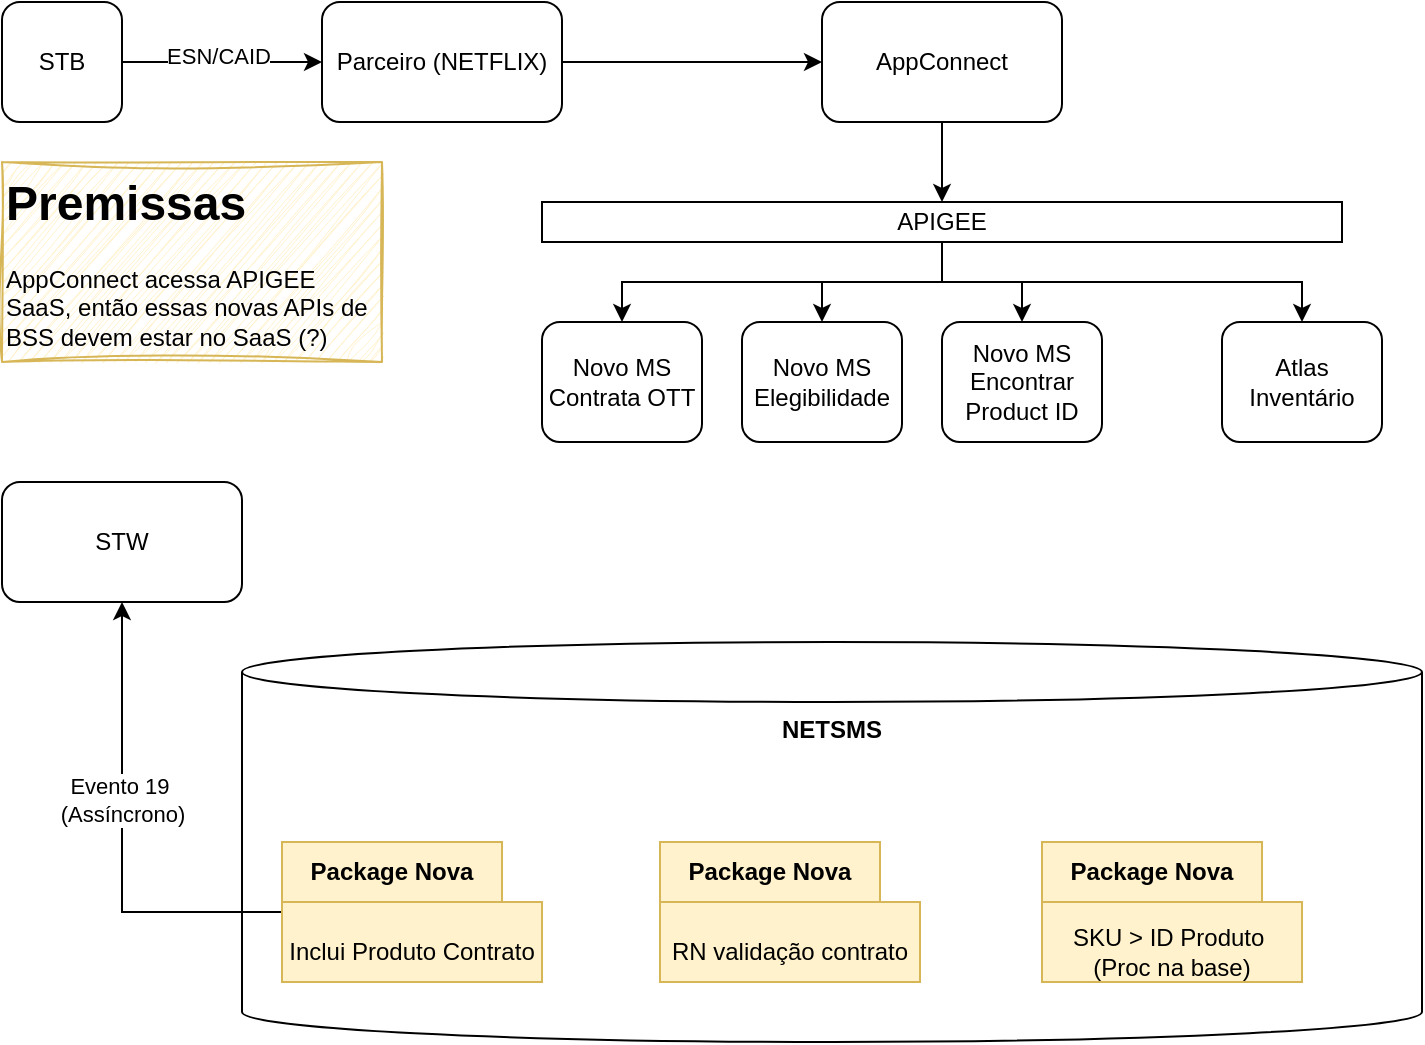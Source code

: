 <mxfile version="26.0.11">
  <diagram name="Página-1" id="kXkVYsWf9OJHEGPrg3_8">
    <mxGraphModel dx="1050" dy="522" grid="1" gridSize="10" guides="1" tooltips="1" connect="1" arrows="1" fold="1" page="1" pageScale="1" pageWidth="827" pageHeight="1169" math="0" shadow="0">
      <root>
        <mxCell id="0" />
        <mxCell id="1" parent="0" />
        <mxCell id="wwhrSut1Y8ac9y-j0grS-5" style="edgeStyle=orthogonalEdgeStyle;rounded=0;orthogonalLoop=1;jettySize=auto;html=1;entryX=0;entryY=0.5;entryDx=0;entryDy=0;" edge="1" parent="1" source="wwhrSut1Y8ac9y-j0grS-1" target="wwhrSut1Y8ac9y-j0grS-2">
          <mxGeometry relative="1" as="geometry" />
        </mxCell>
        <mxCell id="wwhrSut1Y8ac9y-j0grS-6" value="ESN/CAID" style="edgeLabel;html=1;align=center;verticalAlign=middle;resizable=0;points=[];" vertex="1" connectable="0" parent="wwhrSut1Y8ac9y-j0grS-5">
          <mxGeometry x="-0.05" y="3" relative="1" as="geometry">
            <mxPoint as="offset" />
          </mxGeometry>
        </mxCell>
        <mxCell id="wwhrSut1Y8ac9y-j0grS-1" value="STB" style="rounded=1;whiteSpace=wrap;html=1;" vertex="1" parent="1">
          <mxGeometry x="20" y="20" width="60" height="60" as="geometry" />
        </mxCell>
        <mxCell id="wwhrSut1Y8ac9y-j0grS-7" style="edgeStyle=orthogonalEdgeStyle;rounded=0;orthogonalLoop=1;jettySize=auto;html=1;entryX=0;entryY=0.5;entryDx=0;entryDy=0;" edge="1" parent="1" source="wwhrSut1Y8ac9y-j0grS-2" target="wwhrSut1Y8ac9y-j0grS-4">
          <mxGeometry relative="1" as="geometry" />
        </mxCell>
        <mxCell id="wwhrSut1Y8ac9y-j0grS-2" value="Parceiro (NETFLIX)" style="rounded=1;whiteSpace=wrap;html=1;" vertex="1" parent="1">
          <mxGeometry x="180" y="20" width="120" height="60" as="geometry" />
        </mxCell>
        <mxCell id="wwhrSut1Y8ac9y-j0grS-16" style="edgeStyle=orthogonalEdgeStyle;rounded=0;orthogonalLoop=1;jettySize=auto;html=1;entryX=0.5;entryY=0;entryDx=0;entryDy=0;" edge="1" parent="1" source="wwhrSut1Y8ac9y-j0grS-4" target="wwhrSut1Y8ac9y-j0grS-15">
          <mxGeometry relative="1" as="geometry" />
        </mxCell>
        <mxCell id="wwhrSut1Y8ac9y-j0grS-4" value="AppConnect" style="rounded=1;whiteSpace=wrap;html=1;" vertex="1" parent="1">
          <mxGeometry x="430" y="20" width="120" height="60" as="geometry" />
        </mxCell>
        <mxCell id="wwhrSut1Y8ac9y-j0grS-8" value="&lt;h1 style=&quot;margin-top: 0px;&quot;&gt;Premissas&lt;/h1&gt;&lt;p&gt;AppConnect acessa APIGEE SaaS, então essas novas APIs de BSS devem estar no SaaS (?)&lt;/p&gt;" style="text;html=1;whiteSpace=wrap;overflow=hidden;rounded=0;fillColor=#fff2cc;strokeColor=#d6b656;sketch=1;curveFitting=1;jiggle=2;" vertex="1" parent="1">
          <mxGeometry x="20" y="100" width="190" height="100" as="geometry" />
        </mxCell>
        <mxCell id="wwhrSut1Y8ac9y-j0grS-10" value="Novo MS Contrata OTT" style="rounded=1;whiteSpace=wrap;html=1;" vertex="1" parent="1">
          <mxGeometry x="290" y="180" width="80" height="60" as="geometry" />
        </mxCell>
        <mxCell id="wwhrSut1Y8ac9y-j0grS-11" value="Novo MS Elegibilidade" style="rounded=1;whiteSpace=wrap;html=1;" vertex="1" parent="1">
          <mxGeometry x="390" y="180" width="80" height="60" as="geometry" />
        </mxCell>
        <mxCell id="wwhrSut1Y8ac9y-j0grS-12" value="Novo MS Encontrar Product ID" style="rounded=1;whiteSpace=wrap;html=1;" vertex="1" parent="1">
          <mxGeometry x="490" y="180" width="80" height="60" as="geometry" />
        </mxCell>
        <mxCell id="wwhrSut1Y8ac9y-j0grS-13" value="Atlas Inventário" style="rounded=1;whiteSpace=wrap;html=1;" vertex="1" parent="1">
          <mxGeometry x="630" y="180" width="80" height="60" as="geometry" />
        </mxCell>
        <mxCell id="wwhrSut1Y8ac9y-j0grS-17" style="edgeStyle=orthogonalEdgeStyle;rounded=0;orthogonalLoop=1;jettySize=auto;html=1;entryX=0.5;entryY=0;entryDx=0;entryDy=0;" edge="1" parent="1" source="wwhrSut1Y8ac9y-j0grS-15" target="wwhrSut1Y8ac9y-j0grS-10">
          <mxGeometry relative="1" as="geometry" />
        </mxCell>
        <mxCell id="wwhrSut1Y8ac9y-j0grS-18" style="edgeStyle=orthogonalEdgeStyle;rounded=0;orthogonalLoop=1;jettySize=auto;html=1;entryX=0.5;entryY=0;entryDx=0;entryDy=0;" edge="1" parent="1" source="wwhrSut1Y8ac9y-j0grS-15" target="wwhrSut1Y8ac9y-j0grS-11">
          <mxGeometry relative="1" as="geometry" />
        </mxCell>
        <mxCell id="wwhrSut1Y8ac9y-j0grS-19" style="edgeStyle=orthogonalEdgeStyle;rounded=0;orthogonalLoop=1;jettySize=auto;html=1;entryX=0.5;entryY=0;entryDx=0;entryDy=0;" edge="1" parent="1" source="wwhrSut1Y8ac9y-j0grS-15" target="wwhrSut1Y8ac9y-j0grS-12">
          <mxGeometry relative="1" as="geometry" />
        </mxCell>
        <mxCell id="wwhrSut1Y8ac9y-j0grS-20" style="edgeStyle=orthogonalEdgeStyle;rounded=0;orthogonalLoop=1;jettySize=auto;html=1;" edge="1" parent="1" source="wwhrSut1Y8ac9y-j0grS-15" target="wwhrSut1Y8ac9y-j0grS-13">
          <mxGeometry relative="1" as="geometry" />
        </mxCell>
        <mxCell id="wwhrSut1Y8ac9y-j0grS-15" value="APIGEE" style="rounded=0;whiteSpace=wrap;html=1;" vertex="1" parent="1">
          <mxGeometry x="290" y="120" width="400" height="20" as="geometry" />
        </mxCell>
        <mxCell id="wwhrSut1Y8ac9y-j0grS-21" value="&lt;b&gt;NETSMS&lt;/b&gt;" style="shape=cylinder3;whiteSpace=wrap;html=1;boundedLbl=1;backgroundOutline=1;size=15;align=center;verticalAlign=top;" vertex="1" parent="1">
          <mxGeometry x="140" y="340" width="590" height="200" as="geometry" />
        </mxCell>
        <mxCell id="wwhrSut1Y8ac9y-j0grS-29" style="edgeStyle=orthogonalEdgeStyle;rounded=0;orthogonalLoop=1;jettySize=auto;html=1;" edge="1" parent="1" source="wwhrSut1Y8ac9y-j0grS-22" target="wwhrSut1Y8ac9y-j0grS-28">
          <mxGeometry relative="1" as="geometry" />
        </mxCell>
        <mxCell id="wwhrSut1Y8ac9y-j0grS-30" value="Evento 19&amp;nbsp;&lt;div&gt;(Assíncrono)&lt;/div&gt;" style="edgeLabel;html=1;align=center;verticalAlign=middle;resizable=0;points=[];" vertex="1" connectable="0" parent="wwhrSut1Y8ac9y-j0grS-29">
          <mxGeometry x="0.159" relative="1" as="geometry">
            <mxPoint as="offset" />
          </mxGeometry>
        </mxCell>
        <mxCell id="wwhrSut1Y8ac9y-j0grS-22" value="Package Nova" style="shape=folder;fontStyle=1;tabWidth=110;tabHeight=30;tabPosition=left;html=1;boundedLbl=1;labelInHeader=1;container=1;collapsible=0;whiteSpace=wrap;verticalAlign=middle;fillColor=#fff2cc;strokeColor=#d6b656;" vertex="1" parent="1">
          <mxGeometry x="160" y="440" width="130" height="70" as="geometry" />
        </mxCell>
        <mxCell id="wwhrSut1Y8ac9y-j0grS-23" value="Inclui Produto Contrato" style="html=1;strokeColor=none;resizeWidth=1;resizeHeight=1;fillColor=none;part=1;connectable=0;allowArrows=0;deletable=0;whiteSpace=wrap;" vertex="1" parent="wwhrSut1Y8ac9y-j0grS-22">
          <mxGeometry width="130" height="49" relative="1" as="geometry">
            <mxPoint y="30" as="offset" />
          </mxGeometry>
        </mxCell>
        <mxCell id="wwhrSut1Y8ac9y-j0grS-24" value="Package Nova" style="shape=folder;fontStyle=1;tabWidth=110;tabHeight=30;tabPosition=left;html=1;boundedLbl=1;labelInHeader=1;container=1;collapsible=0;whiteSpace=wrap;verticalAlign=middle;fillColor=#fff2cc;strokeColor=#d6b656;" vertex="1" parent="1">
          <mxGeometry x="349" y="440" width="130" height="70" as="geometry" />
        </mxCell>
        <mxCell id="wwhrSut1Y8ac9y-j0grS-25" value="RN validação contrato" style="html=1;strokeColor=none;resizeWidth=1;resizeHeight=1;fillColor=none;part=1;connectable=0;allowArrows=0;deletable=0;whiteSpace=wrap;" vertex="1" parent="wwhrSut1Y8ac9y-j0grS-24">
          <mxGeometry width="130" height="49" relative="1" as="geometry">
            <mxPoint y="30" as="offset" />
          </mxGeometry>
        </mxCell>
        <mxCell id="wwhrSut1Y8ac9y-j0grS-26" value="Package Nova" style="shape=folder;fontStyle=1;tabWidth=110;tabHeight=30;tabPosition=left;html=1;boundedLbl=1;labelInHeader=1;container=1;collapsible=0;whiteSpace=wrap;verticalAlign=middle;fillColor=#fff2cc;strokeColor=#d6b656;" vertex="1" parent="1">
          <mxGeometry x="540" y="440" width="130" height="70" as="geometry" />
        </mxCell>
        <mxCell id="wwhrSut1Y8ac9y-j0grS-27" value="SKU &amp;gt; ID Produto&amp;nbsp;&lt;div&gt;(Proc na base)&lt;/div&gt;" style="html=1;strokeColor=none;resizeWidth=1;resizeHeight=1;fillColor=none;part=1;connectable=0;allowArrows=0;deletable=0;whiteSpace=wrap;" vertex="1" parent="wwhrSut1Y8ac9y-j0grS-26">
          <mxGeometry width="130" height="49" relative="1" as="geometry">
            <mxPoint y="30" as="offset" />
          </mxGeometry>
        </mxCell>
        <mxCell id="wwhrSut1Y8ac9y-j0grS-28" value="STW" style="rounded=1;whiteSpace=wrap;html=1;" vertex="1" parent="1">
          <mxGeometry x="20" y="260" width="120" height="60" as="geometry" />
        </mxCell>
      </root>
    </mxGraphModel>
  </diagram>
</mxfile>
